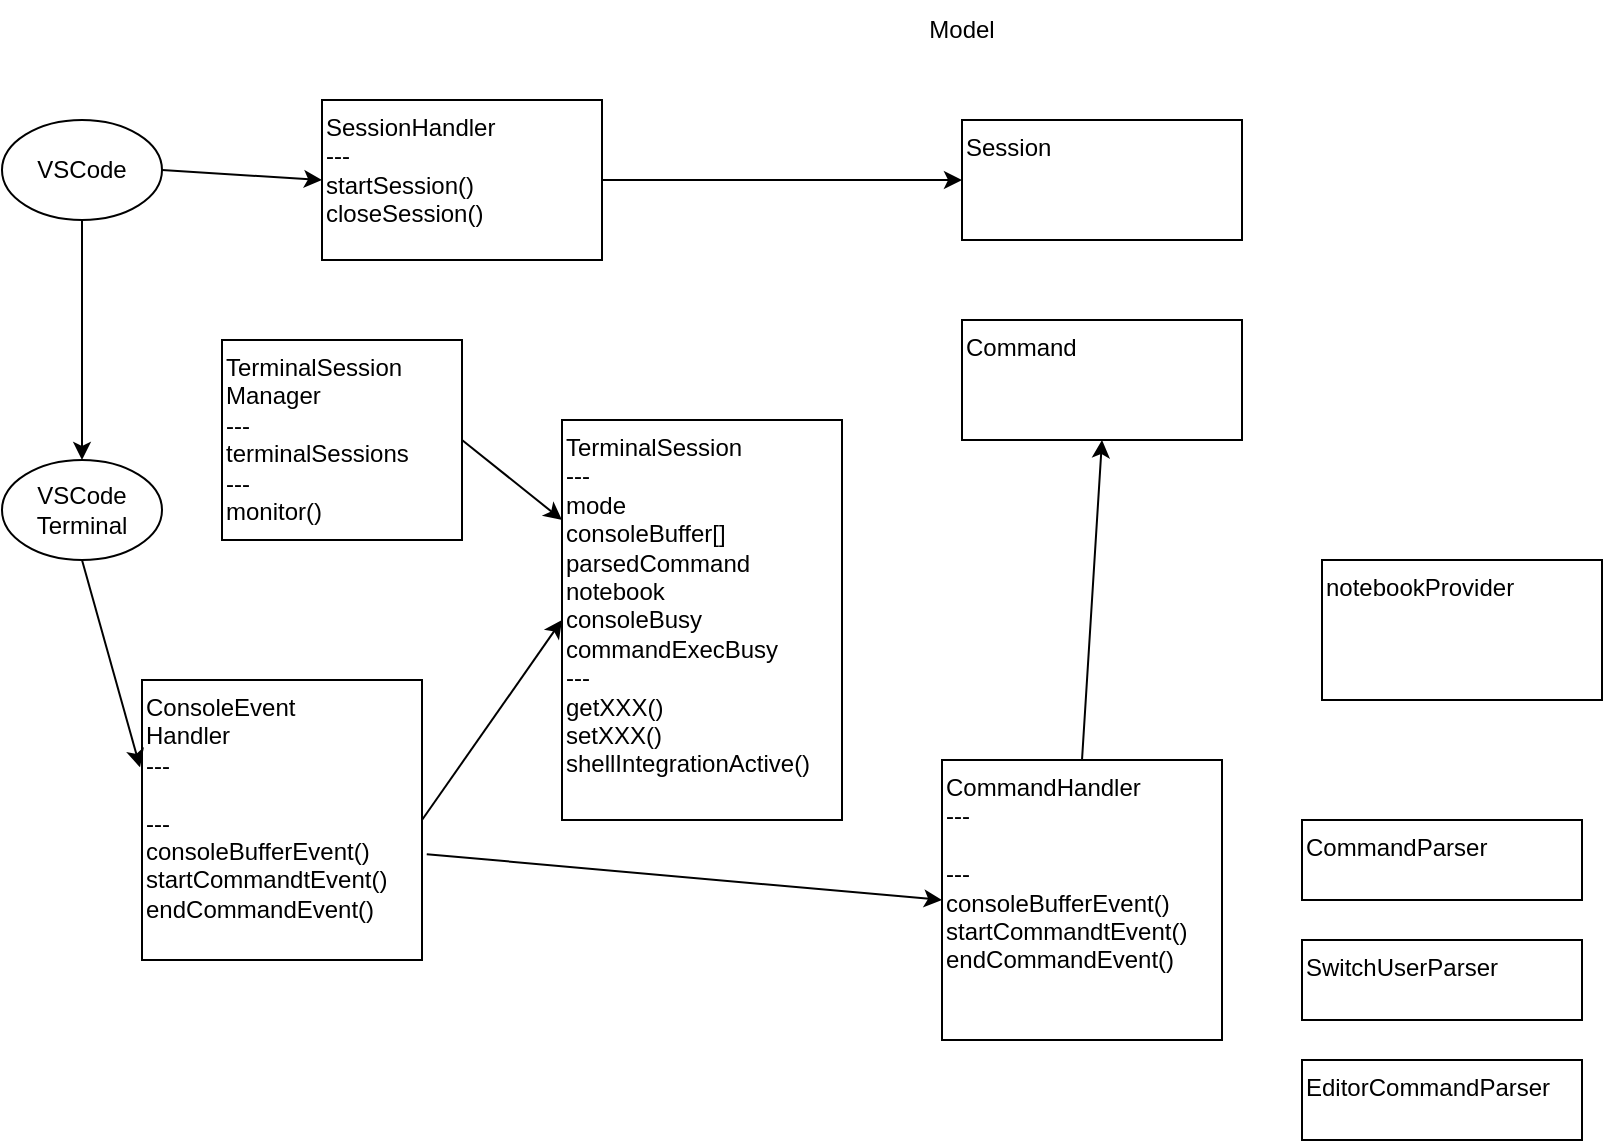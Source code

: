 <mxfile>
    <diagram id="_NuK5DJ6n35M2nuOhaji" name="Page-1">
        <mxGraphModel dx="1065" dy="622" grid="1" gridSize="10" guides="1" tooltips="1" connect="1" arrows="1" fold="1" page="1" pageScale="1" pageWidth="850" pageHeight="1100" math="0" shadow="0">
            <root>
                <mxCell id="0"/>
                <mxCell id="1" parent="0"/>
                <mxCell id="3" value="TerminalSession&lt;br&gt;Manager&lt;br&gt;---&lt;br&gt;terminalSessions&lt;br&gt;---&lt;br&gt;monitor()" style="rounded=0;whiteSpace=wrap;html=1;align=left;verticalAlign=top;" vertex="1" parent="1">
                    <mxGeometry x="140" y="220" width="120" height="100" as="geometry"/>
                </mxCell>
                <mxCell id="4" value="TerminalSession&lt;br&gt;---&lt;br&gt;mode&lt;br&gt;consoleBuffer[]&lt;br&gt;parsedCommand&lt;br&gt;notebook&lt;br&gt;consoleBusy&lt;br&gt;commandExecBusy&lt;br&gt;---&lt;br&gt;getXXX()&lt;br&gt;setXXX()&lt;br&gt;shellIntegrationActive()" style="rounded=0;whiteSpace=wrap;html=1;align=left;verticalAlign=top;" vertex="1" parent="1">
                    <mxGeometry x="310" y="260" width="140" height="200" as="geometry"/>
                </mxCell>
                <mxCell id="5" value="" style="endArrow=classic;html=1;exitX=1;exitY=0.5;exitDx=0;exitDy=0;entryX=0;entryY=0.25;entryDx=0;entryDy=0;" edge="1" parent="1" source="3" target="4">
                    <mxGeometry width="50" height="50" relative="1" as="geometry">
                        <mxPoint x="390" y="330" as="sourcePoint"/>
                        <mxPoint x="440" y="280" as="targetPoint"/>
                    </mxGeometry>
                </mxCell>
                <mxCell id="6" value="ConsoleEvent&lt;br&gt;Handler&lt;br&gt;---&lt;br&gt;&lt;br&gt;---&lt;br&gt;consoleBufferEvent()&lt;br&gt;startCommandtEvent()&lt;br&gt;endCommandEvent()" style="rounded=0;whiteSpace=wrap;html=1;align=left;verticalAlign=top;" vertex="1" parent="1">
                    <mxGeometry x="100" y="390" width="140" height="140" as="geometry"/>
                </mxCell>
                <mxCell id="7" value="CommandHandler&lt;br&gt;---&lt;br&gt;&lt;br&gt;---&lt;br&gt;consoleBufferEvent()&lt;br&gt;startCommandtEvent()&lt;br&gt;endCommandEvent()" style="rounded=0;whiteSpace=wrap;html=1;align=left;verticalAlign=top;" vertex="1" parent="1">
                    <mxGeometry x="500" y="430" width="140" height="140" as="geometry"/>
                </mxCell>
                <mxCell id="8" value="" style="endArrow=classic;html=1;entryX=0;entryY=0.5;entryDx=0;entryDy=0;exitX=1;exitY=0.5;exitDx=0;exitDy=0;" edge="1" parent="1" source="6" target="4">
                    <mxGeometry width="50" height="50" relative="1" as="geometry">
                        <mxPoint x="390" y="330" as="sourcePoint"/>
                        <mxPoint x="440" y="280" as="targetPoint"/>
                    </mxGeometry>
                </mxCell>
                <mxCell id="10" value="VSCode" style="ellipse;whiteSpace=wrap;html=1;" vertex="1" parent="1">
                    <mxGeometry x="30" y="110" width="80" height="50" as="geometry"/>
                </mxCell>
                <mxCell id="11" value="" style="endArrow=classic;html=1;exitX=0.5;exitY=1;exitDx=0;exitDy=0;entryX=-0.007;entryY=0.312;entryDx=0;entryDy=0;entryPerimeter=0;" edge="1" parent="1" source="12" target="6">
                    <mxGeometry width="50" height="50" relative="1" as="geometry">
                        <mxPoint x="390" y="330" as="sourcePoint"/>
                        <mxPoint x="440" y="280" as="targetPoint"/>
                    </mxGeometry>
                </mxCell>
                <mxCell id="12" value="VSCode&lt;br&gt;Terminal" style="ellipse;whiteSpace=wrap;html=1;" vertex="1" parent="1">
                    <mxGeometry x="30" y="280" width="80" height="50" as="geometry"/>
                </mxCell>
                <mxCell id="13" value="Model" style="text;html=1;strokeColor=none;fillColor=none;align=center;verticalAlign=middle;whiteSpace=wrap;rounded=0;" vertex="1" parent="1">
                    <mxGeometry x="480" y="50" width="60" height="30" as="geometry"/>
                </mxCell>
                <mxCell id="15" value="Session" style="rounded=0;whiteSpace=wrap;html=1;align=left;verticalAlign=top;" vertex="1" parent="1">
                    <mxGeometry x="510" y="110" width="140" height="60" as="geometry"/>
                </mxCell>
                <mxCell id="16" value="Command" style="rounded=0;whiteSpace=wrap;html=1;align=left;verticalAlign=top;" vertex="1" parent="1">
                    <mxGeometry x="510" y="210" width="140" height="60" as="geometry"/>
                </mxCell>
                <mxCell id="17" value="SessionHandler&lt;br&gt;---&lt;br&gt;startSession()&lt;br&gt;closeSession()" style="rounded=0;whiteSpace=wrap;html=1;align=left;verticalAlign=top;" vertex="1" parent="1">
                    <mxGeometry x="190" y="100" width="140" height="80" as="geometry"/>
                </mxCell>
                <mxCell id="18" value="CommandParser" style="rounded=0;whiteSpace=wrap;html=1;align=left;verticalAlign=top;" vertex="1" parent="1">
                    <mxGeometry x="680" y="460" width="140" height="40" as="geometry"/>
                </mxCell>
                <mxCell id="19" value="SwitchUserParser" style="rounded=0;whiteSpace=wrap;html=1;align=left;verticalAlign=top;" vertex="1" parent="1">
                    <mxGeometry x="680" y="520" width="140" height="40" as="geometry"/>
                </mxCell>
                <mxCell id="20" value="EditorCommandParser" style="rounded=0;whiteSpace=wrap;html=1;align=left;verticalAlign=top;" vertex="1" parent="1">
                    <mxGeometry x="680" y="580" width="140" height="40" as="geometry"/>
                </mxCell>
                <mxCell id="21" value="" style="endArrow=classic;html=1;exitX=0.5;exitY=1;exitDx=0;exitDy=0;" edge="1" parent="1" source="10">
                    <mxGeometry width="50" height="50" relative="1" as="geometry">
                        <mxPoint x="100" y="200" as="sourcePoint"/>
                        <mxPoint x="70" y="280" as="targetPoint"/>
                    </mxGeometry>
                </mxCell>
                <mxCell id="22" value="" style="endArrow=classic;html=1;exitX=1;exitY=0.5;exitDx=0;exitDy=0;entryX=0;entryY=0.5;entryDx=0;entryDy=0;" edge="1" parent="1" source="10" target="17">
                    <mxGeometry width="50" height="50" relative="1" as="geometry">
                        <mxPoint x="120" y="315" as="sourcePoint"/>
                        <mxPoint x="167.34" y="309.5" as="targetPoint"/>
                    </mxGeometry>
                </mxCell>
                <mxCell id="23" value="" style="endArrow=classic;html=1;exitX=1;exitY=0.5;exitDx=0;exitDy=0;" edge="1" parent="1" source="17" target="15">
                    <mxGeometry width="50" height="50" relative="1" as="geometry">
                        <mxPoint x="120" y="145" as="sourcePoint"/>
                        <mxPoint x="200" y="150" as="targetPoint"/>
                    </mxGeometry>
                </mxCell>
                <mxCell id="24" value="" style="endArrow=classic;html=1;entryX=0;entryY=0.5;entryDx=0;entryDy=0;exitX=1.017;exitY=0.622;exitDx=0;exitDy=0;exitPerimeter=0;" edge="1" parent="1" source="6" target="7">
                    <mxGeometry width="50" height="50" relative="1" as="geometry">
                        <mxPoint x="250" y="470" as="sourcePoint"/>
                        <mxPoint x="320" y="370" as="targetPoint"/>
                    </mxGeometry>
                </mxCell>
                <mxCell id="25" value="notebookProvider" style="rounded=0;whiteSpace=wrap;html=1;align=left;verticalAlign=top;" vertex="1" parent="1">
                    <mxGeometry x="690" y="330" width="140" height="70" as="geometry"/>
                </mxCell>
                <mxCell id="26" value="" style="endArrow=classic;html=1;exitX=0.5;exitY=0;exitDx=0;exitDy=0;entryX=0.5;entryY=1;entryDx=0;entryDy=0;" edge="1" parent="1" source="7" target="16">
                    <mxGeometry width="50" height="50" relative="1" as="geometry">
                        <mxPoint x="340" y="150" as="sourcePoint"/>
                        <mxPoint x="520" y="150" as="targetPoint"/>
                    </mxGeometry>
                </mxCell>
            </root>
        </mxGraphModel>
    </diagram>
</mxfile>